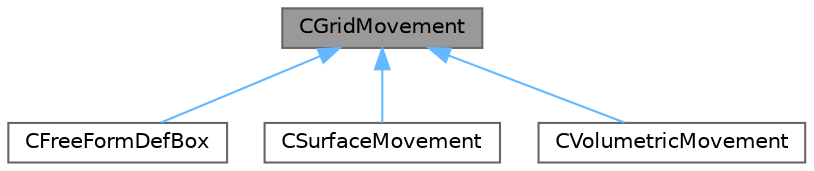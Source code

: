 digraph "CGridMovement"
{
 // LATEX_PDF_SIZE
  bgcolor="transparent";
  edge [fontname=Helvetica,fontsize=10,labelfontname=Helvetica,labelfontsize=10];
  node [fontname=Helvetica,fontsize=10,shape=box,height=0.2,width=0.4];
  Node1 [id="Node000001",label="CGridMovement",height=0.2,width=0.4,color="gray40", fillcolor="grey60", style="filled", fontcolor="black",tooltip="Class for moving the surface and volumetric numerical grid (2D and 3D problems)."];
  Node1 -> Node2 [id="edge1_Node000001_Node000002",dir="back",color="steelblue1",style="solid",tooltip=" "];
  Node2 [id="Node000002",label="CFreeFormDefBox",height=0.2,width=0.4,color="gray40", fillcolor="white", style="filled",URL="$classCFreeFormDefBox.html",tooltip="Class for defining the free form FFDBox structure."];
  Node1 -> Node3 [id="edge2_Node000001_Node000003",dir="back",color="steelblue1",style="solid",tooltip=" "];
  Node3 [id="Node000003",label="CSurfaceMovement",height=0.2,width=0.4,color="gray40", fillcolor="white", style="filled",URL="$classCSurfaceMovement.html",tooltip="Class for moving the surface numerical grid."];
  Node1 -> Node4 [id="edge3_Node000001_Node000004",dir="back",color="steelblue1",style="solid",tooltip=" "];
  Node4 [id="Node000004",label="CVolumetricMovement",height=0.2,width=0.4,color="gray40", fillcolor="white", style="filled",URL="$classCVolumetricMovement.html",tooltip="Class for moving the volumetric numerical grid."];
}
